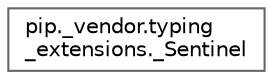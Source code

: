 digraph "Graphical Class Hierarchy"
{
 // LATEX_PDF_SIZE
  bgcolor="transparent";
  edge [fontname=Helvetica,fontsize=10,labelfontname=Helvetica,labelfontsize=10];
  node [fontname=Helvetica,fontsize=10,shape=box,height=0.2,width=0.4];
  rankdir="LR";
  Node0 [id="Node000000",label="pip._vendor.typing\l_extensions._Sentinel",height=0.2,width=0.4,color="grey40", fillcolor="white", style="filled",URL="$dd/d7b/classpip_1_1__vendor_1_1typing__extensions_1_1__Sentinel.html",tooltip=" "];
}
